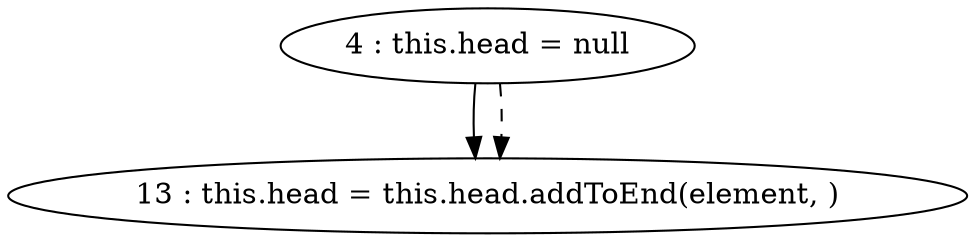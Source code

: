 digraph G {
"4 : this.head = null"
"4 : this.head = null" -> "13 : this.head = this.head.addToEnd(element, )"
"4 : this.head = null" -> "13 : this.head = this.head.addToEnd(element, )" [style=dashed]
"13 : this.head = this.head.addToEnd(element, )"
}